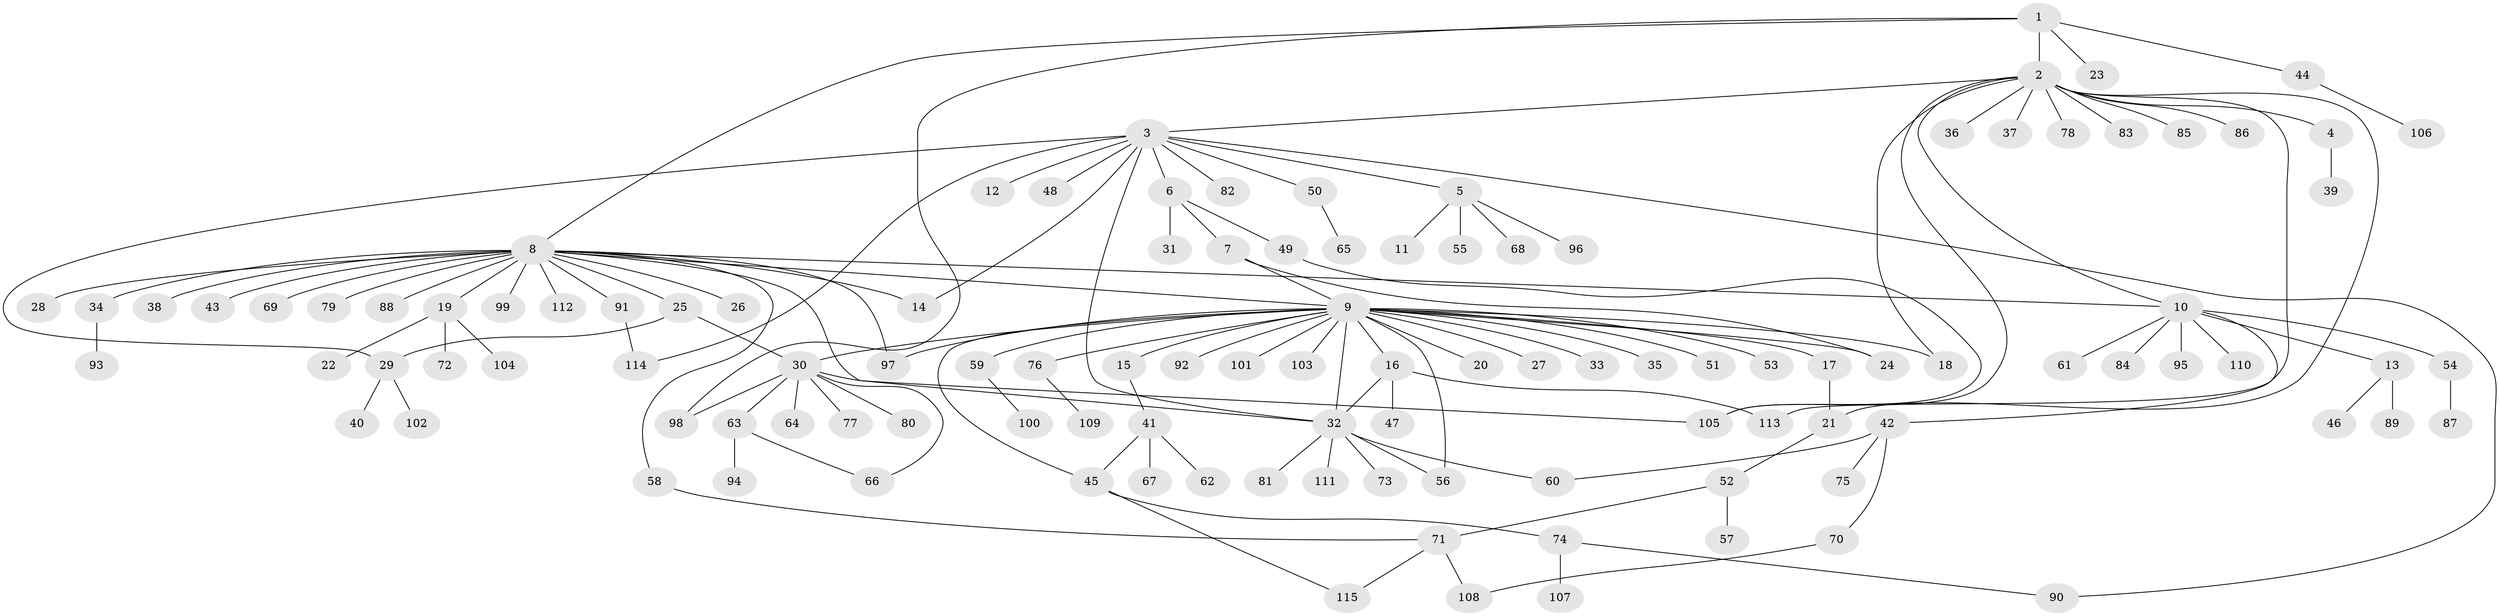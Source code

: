 // coarse degree distribution, {1: 0.8115942028985508, 3: 0.043478260869565216, 2: 0.07246376811594203, 20: 0.014492753623188406, 7: 0.014492753623188406, 6: 0.014492753623188406, 38: 0.014492753623188406, 4: 0.014492753623188406}
// Generated by graph-tools (version 1.1) at 2025/50/03/04/25 21:50:07]
// undirected, 115 vertices, 139 edges
graph export_dot {
graph [start="1"]
  node [color=gray90,style=filled];
  1;
  2;
  3;
  4;
  5;
  6;
  7;
  8;
  9;
  10;
  11;
  12;
  13;
  14;
  15;
  16;
  17;
  18;
  19;
  20;
  21;
  22;
  23;
  24;
  25;
  26;
  27;
  28;
  29;
  30;
  31;
  32;
  33;
  34;
  35;
  36;
  37;
  38;
  39;
  40;
  41;
  42;
  43;
  44;
  45;
  46;
  47;
  48;
  49;
  50;
  51;
  52;
  53;
  54;
  55;
  56;
  57;
  58;
  59;
  60;
  61;
  62;
  63;
  64;
  65;
  66;
  67;
  68;
  69;
  70;
  71;
  72;
  73;
  74;
  75;
  76;
  77;
  78;
  79;
  80;
  81;
  82;
  83;
  84;
  85;
  86;
  87;
  88;
  89;
  90;
  91;
  92;
  93;
  94;
  95;
  96;
  97;
  98;
  99;
  100;
  101;
  102;
  103;
  104;
  105;
  106;
  107;
  108;
  109;
  110;
  111;
  112;
  113;
  114;
  115;
  1 -- 2;
  1 -- 8;
  1 -- 23;
  1 -- 44;
  1 -- 98;
  2 -- 3;
  2 -- 4;
  2 -- 10;
  2 -- 18;
  2 -- 21;
  2 -- 36;
  2 -- 37;
  2 -- 78;
  2 -- 83;
  2 -- 85;
  2 -- 86;
  2 -- 105;
  2 -- 113;
  3 -- 5;
  3 -- 6;
  3 -- 12;
  3 -- 14;
  3 -- 29;
  3 -- 32;
  3 -- 48;
  3 -- 50;
  3 -- 82;
  3 -- 90;
  3 -- 114;
  4 -- 39;
  5 -- 11;
  5 -- 55;
  5 -- 68;
  5 -- 96;
  6 -- 7;
  6 -- 31;
  6 -- 49;
  7 -- 9;
  7 -- 24;
  8 -- 9;
  8 -- 10;
  8 -- 14;
  8 -- 19;
  8 -- 25;
  8 -- 26;
  8 -- 28;
  8 -- 32;
  8 -- 34;
  8 -- 38;
  8 -- 43;
  8 -- 58;
  8 -- 69;
  8 -- 79;
  8 -- 88;
  8 -- 91;
  8 -- 97;
  8 -- 99;
  8 -- 112;
  9 -- 15;
  9 -- 16;
  9 -- 17;
  9 -- 18;
  9 -- 20;
  9 -- 24;
  9 -- 27;
  9 -- 30;
  9 -- 32;
  9 -- 33;
  9 -- 35;
  9 -- 45;
  9 -- 51;
  9 -- 53;
  9 -- 56;
  9 -- 59;
  9 -- 76;
  9 -- 92;
  9 -- 97;
  9 -- 101;
  9 -- 103;
  10 -- 13;
  10 -- 42;
  10 -- 54;
  10 -- 61;
  10 -- 84;
  10 -- 95;
  10 -- 110;
  13 -- 46;
  13 -- 89;
  15 -- 41;
  16 -- 32;
  16 -- 47;
  16 -- 113;
  17 -- 21;
  19 -- 22;
  19 -- 72;
  19 -- 104;
  21 -- 52;
  25 -- 29;
  25 -- 30;
  29 -- 40;
  29 -- 102;
  30 -- 63;
  30 -- 64;
  30 -- 66;
  30 -- 77;
  30 -- 80;
  30 -- 98;
  30 -- 105;
  32 -- 56;
  32 -- 60;
  32 -- 73;
  32 -- 81;
  32 -- 111;
  34 -- 93;
  41 -- 45;
  41 -- 62;
  41 -- 67;
  42 -- 60;
  42 -- 70;
  42 -- 75;
  44 -- 106;
  45 -- 74;
  45 -- 115;
  49 -- 105;
  50 -- 65;
  52 -- 57;
  52 -- 71;
  54 -- 87;
  58 -- 71;
  59 -- 100;
  63 -- 66;
  63 -- 94;
  70 -- 108;
  71 -- 108;
  71 -- 115;
  74 -- 90;
  74 -- 107;
  76 -- 109;
  91 -- 114;
}
